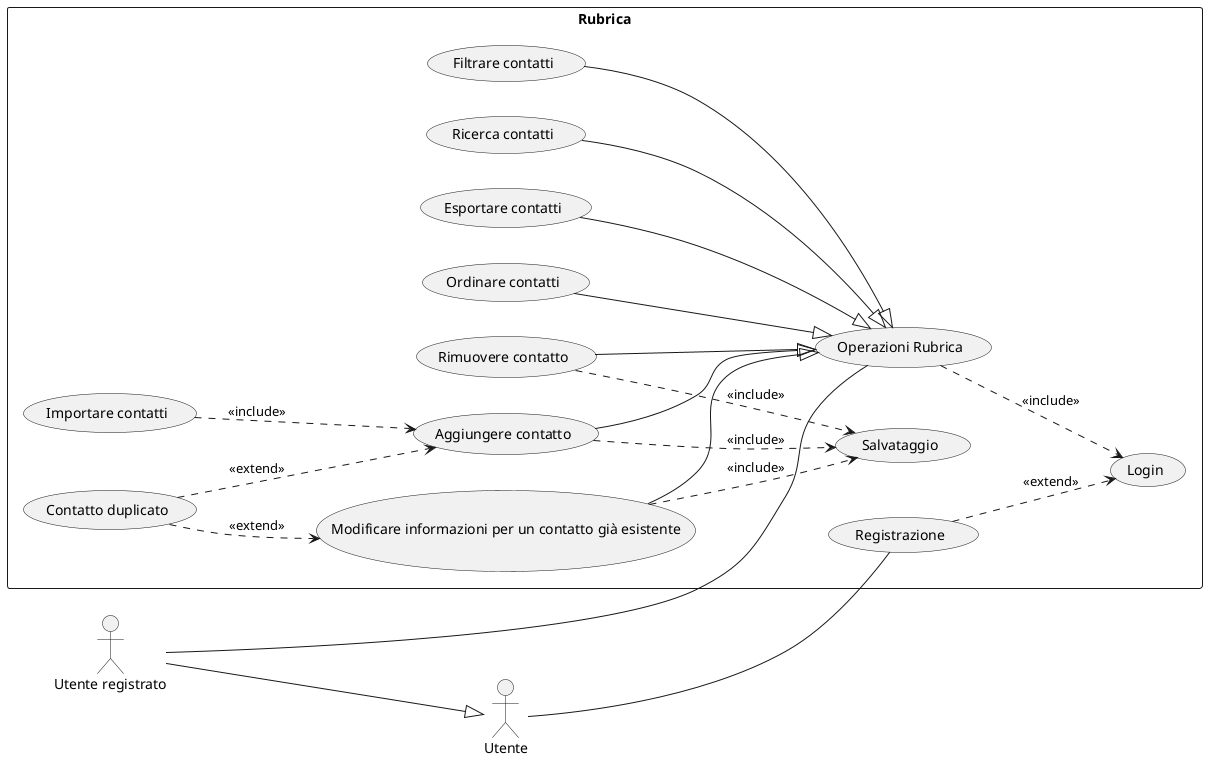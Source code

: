 @startuml
left to right direction
actor Utente as u
actor "Utente registrato" as ur
rectangle Rubrica{
    usecase "Operazioni Rubrica" as or
    usecase "Registrazione" as reg
    usecase "Login" as log
    usecase "Aggiungere contatto" as agg
    usecase "Rimuovere contatto" as rim
    usecase "Modificare informazioni per un contatto già esistente" as mod
    usecase "Ricerca contatti" as ric
    usecase "Importare contatti" as imp
    usecase "Esportare contatti" as esp
    usecase "Ordinare contatti" as ord
    usecase "Filtrare contatti" as fil
    usecase "Contatto duplicato" as cont
    usecase "Salvataggio" as salva
}



ur--or


u--reg
ur --|>u



reg ..>log: <<extend>>
or ..>log: <<include>>
agg --|>or
rim --|>or
mod --|>or
ric --|>or
imp ..>agg: <<include>>
esp --|>or
fil --|>or
ord --|>or
cont ..>agg: <<extend>>
cont ..>mod: <<extend>>
agg ..>salva: <<include>>
mod ..>salva: <<include>>

rim ..>salva: <<include>>





@enduml

